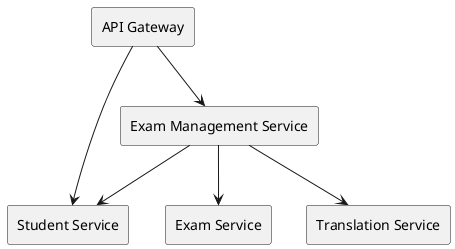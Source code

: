 @startuml
skinparam componentStyle rectangle

component "API Gateway" as gateway
component "Student Service" as student
component "Exam Service" as exam
component "Translation Service" as translation
component "Exam Management Service" as management

gateway --> student
gateway --> management

management --> exam
management --> translation
management --> student

@enduml
